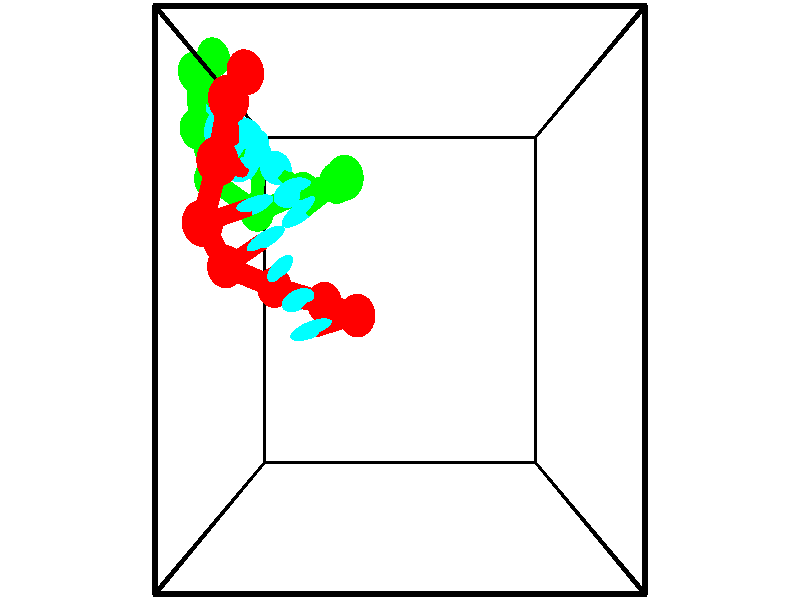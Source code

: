 // switches for output
#declare DRAW_BASES = 1; // possible values are 0, 1; only relevant for DNA ribbons
#declare DRAW_BASES_TYPE = 3; // possible values are 1, 2, 3; only relevant for DNA ribbons
#declare DRAW_FOG = 0; // set to 1 to enable fog

#include "colors.inc"

#include "transforms.inc"
background { rgb <1, 1, 1>}

#default {
   normal{
       ripples 0.25
       frequency 0.20
       turbulence 0.2
       lambda 5
   }
	finish {
		phong 0.1
		phong_size 40.
	}
}

// original window dimensions: 1024x640


// camera settings

camera {
	sky <-0, 1, 0>
	up <-0, 1, 0>
	right 1.6 * <1, 0, 0>
	location <2.5, 2.5, 11.1562>
	look_at <2.5, 2.5, 2.5>
	direction <0, 0, -8.6562>
	angle 67.0682
}


# declare cpy_camera_pos = <2.5, 2.5, 11.1562>;
# if (DRAW_FOG = 1)
fog {
	fog_type 2
	up vnormalize(cpy_camera_pos)
	color rgbt<1,1,1,0.3>
	distance 1e-5
	fog_alt 3e-3
	fog_offset 4
}
# end


// LIGHTS

# declare lum = 6;
global_settings {
	ambient_light rgb lum * <0.05, 0.05, 0.05>
	max_trace_level 15
}# declare cpy_direct_light_amount = 0.25;
light_source
{	1000 * <-1, -1, 1>,
	rgb lum * cpy_direct_light_amount
	parallel
}

light_source
{	1000 * <1, 1, -1>,
	rgb lum * cpy_direct_light_amount
	parallel
}

// strand 0

// nucleotide -1

// particle -1
sphere {
	<1.912583, 2.321124, 2.867233> 0.250000
	pigment { color rgbt <1,0,0,0> }
	no_shadow
}
cylinder {
	<1.587177, 2.238289, 3.084602>,  <1.391934, 2.188588, 3.215024>, 0.100000
	pigment { color rgbt <1,0,0,0> }
	no_shadow
}
cylinder {
	<1.587177, 2.238289, 3.084602>,  <1.912583, 2.321124, 2.867233>, 0.100000
	pigment { color rgbt <1,0,0,0> }
	no_shadow
}

// particle -1
sphere {
	<1.587177, 2.238289, 3.084602> 0.100000
	pigment { color rgbt <1,0,0,0> }
	no_shadow
}
sphere {
	0, 1
	scale<0.080000,0.200000,0.300000>
	matrix <-0.384833, 0.892287, -0.236067,
		-0.436002, -0.401171, -0.805583,
		-0.813515, -0.207089, 0.543423,
		1.343123, 2.176162, 3.247629>
	pigment { color rgbt <0,1,1,0> }
	no_shadow
}
cylinder {
	<1.407048, 2.468141, 2.435194>,  <1.912583, 2.321124, 2.867233>, 0.130000
	pigment { color rgbt <1,0,0,0> }
	no_shadow
}

// nucleotide -1

// particle -1
sphere {
	<1.407048, 2.468141, 2.435194> 0.250000
	pigment { color rgbt <1,0,0,0> }
	no_shadow
}
cylinder {
	<1.253487, 2.485283, 2.804146>,  <1.161350, 2.495568, 3.025517>, 0.100000
	pigment { color rgbt <1,0,0,0> }
	no_shadow
}
cylinder {
	<1.253487, 2.485283, 2.804146>,  <1.407048, 2.468141, 2.435194>, 0.100000
	pigment { color rgbt <1,0,0,0> }
	no_shadow
}

// particle -1
sphere {
	<1.253487, 2.485283, 2.804146> 0.100000
	pigment { color rgbt <1,0,0,0> }
	no_shadow
}
sphere {
	0, 1
	scale<0.080000,0.200000,0.300000>
	matrix <-0.522974, 0.813170, -0.255447,
		-0.760997, -0.580447, -0.289766,
		-0.383902, 0.042855, 0.922379,
		1.138316, 2.498139, 3.080859>
	pigment { color rgbt <0,1,1,0> }
	no_shadow
}
cylinder {
	<0.660539, 2.653987, 2.311912>,  <1.407048, 2.468141, 2.435194>, 0.130000
	pigment { color rgbt <1,0,0,0> }
	no_shadow
}

// nucleotide -1

// particle -1
sphere {
	<0.660539, 2.653987, 2.311912> 0.250000
	pigment { color rgbt <1,0,0,0> }
	no_shadow
}
cylinder {
	<0.780071, 2.768929, 2.675919>,  <0.851790, 2.837893, 2.894322>, 0.100000
	pigment { color rgbt <1,0,0,0> }
	no_shadow
}
cylinder {
	<0.780071, 2.768929, 2.675919>,  <0.660539, 2.653987, 2.311912>, 0.100000
	pigment { color rgbt <1,0,0,0> }
	no_shadow
}

// particle -1
sphere {
	<0.780071, 2.768929, 2.675919> 0.100000
	pigment { color rgbt <1,0,0,0> }
	no_shadow
}
sphere {
	0, 1
	scale<0.080000,0.200000,0.300000>
	matrix <-0.586962, 0.807225, -0.062149,
		-0.752447, -0.515573, 0.409888,
		0.298830, 0.287352, 0.910016,
		0.869720, 2.855134, 2.948923>
	pigment { color rgbt <0,1,1,0> }
	no_shadow
}
cylinder {
	<0.075102, 2.886411, 2.750906>,  <0.660539, 2.653987, 2.311912>, 0.130000
	pigment { color rgbt <1,0,0,0> }
	no_shadow
}

// nucleotide -1

// particle -1
sphere {
	<0.075102, 2.886411, 2.750906> 0.250000
	pigment { color rgbt <1,0,0,0> }
	no_shadow
}
cylinder {
	<0.417160, 3.058464, 2.866638>,  <0.622395, 3.161696, 2.936078>, 0.100000
	pigment { color rgbt <1,0,0,0> }
	no_shadow
}
cylinder {
	<0.417160, 3.058464, 2.866638>,  <0.075102, 2.886411, 2.750906>, 0.100000
	pigment { color rgbt <1,0,0,0> }
	no_shadow
}

// particle -1
sphere {
	<0.417160, 3.058464, 2.866638> 0.100000
	pigment { color rgbt <1,0,0,0> }
	no_shadow
}
sphere {
	0, 1
	scale<0.080000,0.200000,0.300000>
	matrix <-0.429285, 0.900462, -0.069879,
		-0.290588, -0.064449, 0.954675,
		0.855145, 0.430133, 0.289331,
		0.673704, 3.187504, 2.953437>
	pigment { color rgbt <0,1,1,0> }
	no_shadow
}
cylinder {
	<-0.019442, 3.315503, 3.455725>,  <0.075102, 2.886411, 2.750906>, 0.130000
	pigment { color rgbt <1,0,0,0> }
	no_shadow
}

// nucleotide -1

// particle -1
sphere {
	<-0.019442, 3.315503, 3.455725> 0.250000
	pigment { color rgbt <1,0,0,0> }
	no_shadow
}
cylinder {
	<0.295959, 3.447212, 3.247940>,  <0.485200, 3.526238, 3.123269>, 0.100000
	pigment { color rgbt <1,0,0,0> }
	no_shadow
}
cylinder {
	<0.295959, 3.447212, 3.247940>,  <-0.019442, 3.315503, 3.455725>, 0.100000
	pigment { color rgbt <1,0,0,0> }
	no_shadow
}

// particle -1
sphere {
	<0.295959, 3.447212, 3.247940> 0.100000
	pigment { color rgbt <1,0,0,0> }
	no_shadow
}
sphere {
	0, 1
	scale<0.080000,0.200000,0.300000>
	matrix <-0.417706, 0.906642, -0.059348,
		0.451424, 0.263779, 0.852430,
		0.788504, 0.329273, -0.519462,
		0.532511, 3.545994, 3.092101>
	pigment { color rgbt <0,1,1,0> }
	no_shadow
}
cylinder {
	<0.261065, 3.919019, 3.738390>,  <-0.019442, 3.315503, 3.455725>, 0.130000
	pigment { color rgbt <1,0,0,0> }
	no_shadow
}

// nucleotide -1

// particle -1
sphere {
	<0.261065, 3.919019, 3.738390> 0.250000
	pigment { color rgbt <1,0,0,0> }
	no_shadow
}
cylinder {
	<0.346512, 3.944649, 3.348465>,  <0.397780, 3.960027, 3.114510>, 0.100000
	pigment { color rgbt <1,0,0,0> }
	no_shadow
}
cylinder {
	<0.346512, 3.944649, 3.348465>,  <0.261065, 3.919019, 3.738390>, 0.100000
	pigment { color rgbt <1,0,0,0> }
	no_shadow
}

// particle -1
sphere {
	<0.346512, 3.944649, 3.348465> 0.100000
	pigment { color rgbt <1,0,0,0> }
	no_shadow
}
sphere {
	0, 1
	scale<0.080000,0.200000,0.300000>
	matrix <-0.623310, 0.777287, -0.085499,
		0.752231, 0.625875, 0.205981,
		0.213618, 0.064075, -0.974814,
		0.410597, 3.963871, 3.056021>
	pigment { color rgbt <0,1,1,0> }
	no_shadow
}
cylinder {
	<0.329793, 4.615230, 3.510570>,  <0.261065, 3.919019, 3.738390>, 0.130000
	pigment { color rgbt <1,0,0,0> }
	no_shadow
}

// nucleotide -1

// particle -1
sphere {
	<0.329793, 4.615230, 3.510570> 0.250000
	pigment { color rgbt <1,0,0,0> }
	no_shadow
}
cylinder {
	<0.257370, 4.431778, 3.162575>,  <0.213916, 4.321707, 2.953778>, 0.100000
	pigment { color rgbt <1,0,0,0> }
	no_shadow
}
cylinder {
	<0.257370, 4.431778, 3.162575>,  <0.329793, 4.615230, 3.510570>, 0.100000
	pigment { color rgbt <1,0,0,0> }
	no_shadow
}

// particle -1
sphere {
	<0.257370, 4.431778, 3.162575> 0.100000
	pigment { color rgbt <1,0,0,0> }
	no_shadow
}
sphere {
	0, 1
	scale<0.080000,0.200000,0.300000>
	matrix <-0.547555, 0.781830, -0.298203,
		0.816947, 0.422374, -0.392680,
		-0.181056, -0.458630, -0.869987,
		0.203053, 4.294189, 2.901579>
	pigment { color rgbt <0,1,1,0> }
	no_shadow
}
cylinder {
	<0.377690, 5.105376, 2.865331>,  <0.329793, 4.615230, 3.510570>, 0.130000
	pigment { color rgbt <1,0,0,0> }
	no_shadow
}

// nucleotide -1

// particle -1
sphere {
	<0.377690, 5.105376, 2.865331> 0.250000
	pigment { color rgbt <1,0,0,0> }
	no_shadow
}
cylinder {
	<0.136620, 4.811455, 2.740852>,  <-0.008023, 4.635102, 2.666165>, 0.100000
	pigment { color rgbt <1,0,0,0> }
	no_shadow
}
cylinder {
	<0.136620, 4.811455, 2.740852>,  <0.377690, 5.105376, 2.865331>, 0.100000
	pigment { color rgbt <1,0,0,0> }
	no_shadow
}

// particle -1
sphere {
	<0.136620, 4.811455, 2.740852> 0.100000
	pigment { color rgbt <1,0,0,0> }
	no_shadow
}
sphere {
	0, 1
	scale<0.080000,0.200000,0.300000>
	matrix <-0.619147, 0.676612, -0.398563,
		0.503426, -0.047528, -0.862730,
		-0.602676, -0.734804, -0.311197,
		-0.044183, 4.591013, 2.647493>
	pigment { color rgbt <0,1,1,0> }
	no_shadow
}
// strand 1

// nucleotide -1

// particle -1
sphere {
	<-0.465195, 5.717221, 1.553595> 0.250000
	pigment { color rgbt <0,1,0,0> }
	no_shadow
}
cylinder {
	<-0.478186, 5.340485, 1.419800>,  <-0.485981, 5.114443, 1.339523>, 0.100000
	pigment { color rgbt <0,1,0,0> }
	no_shadow
}
cylinder {
	<-0.478186, 5.340485, 1.419800>,  <-0.465195, 5.717221, 1.553595>, 0.100000
	pigment { color rgbt <0,1,0,0> }
	no_shadow
}

// particle -1
sphere {
	<-0.478186, 5.340485, 1.419800> 0.100000
	pigment { color rgbt <0,1,0,0> }
	no_shadow
}
sphere {
	0, 1
	scale<0.080000,0.200000,0.300000>
	matrix <0.598545, -0.286344, 0.748165,
		-0.800430, -0.175908, 0.573034,
		-0.032477, -0.941841, -0.334487,
		-0.487929, 5.057932, 1.319454>
	pigment { color rgbt <0,1,1,0> }
	no_shadow
}
cylinder {
	<-0.557511, 5.332187, 2.125453>,  <-0.465195, 5.717221, 1.553595>, 0.130000
	pigment { color rgbt <0,1,0,0> }
	no_shadow
}

// nucleotide -1

// particle -1
sphere {
	<-0.557511, 5.332187, 2.125453> 0.250000
	pigment { color rgbt <0,1,0,0> }
	no_shadow
}
cylinder {
	<-0.397301, 5.075745, 1.863594>,  <-0.301175, 4.921879, 1.706479>, 0.100000
	pigment { color rgbt <0,1,0,0> }
	no_shadow
}
cylinder {
	<-0.397301, 5.075745, 1.863594>,  <-0.557511, 5.332187, 2.125453>, 0.100000
	pigment { color rgbt <0,1,0,0> }
	no_shadow
}

// particle -1
sphere {
	<-0.397301, 5.075745, 1.863594> 0.100000
	pigment { color rgbt <0,1,0,0> }
	no_shadow
}
sphere {
	0, 1
	scale<0.080000,0.200000,0.300000>
	matrix <0.614792, -0.341735, 0.710808,
		-0.679419, -0.687168, 0.257274,
		0.400525, -0.641106, -0.654647,
		-0.277143, 4.883413, 1.667200>
	pigment { color rgbt <0,1,1,0> }
	no_shadow
}
cylinder {
	<-0.502810, 4.607649, 2.206940>,  <-0.557511, 5.332187, 2.125453>, 0.130000
	pigment { color rgbt <0,1,0,0> }
	no_shadow
}

// nucleotide -1

// particle -1
sphere {
	<-0.502810, 4.607649, 2.206940> 0.250000
	pigment { color rgbt <0,1,0,0> }
	no_shadow
}
cylinder {
	<-0.174033, 4.632950, 1.980522>,  <0.023234, 4.648130, 1.844671>, 0.100000
	pigment { color rgbt <0,1,0,0> }
	no_shadow
}
cylinder {
	<-0.174033, 4.632950, 1.980522>,  <-0.502810, 4.607649, 2.206940>, 0.100000
	pigment { color rgbt <0,1,0,0> }
	no_shadow
}

// particle -1
sphere {
	<-0.174033, 4.632950, 1.980522> 0.100000
	pigment { color rgbt <0,1,0,0> }
	no_shadow
}
sphere {
	0, 1
	scale<0.080000,0.200000,0.300000>
	matrix <0.552317, -0.331256, 0.764993,
		-0.139118, -0.941418, -0.307209,
		0.821944, 0.063253, -0.566045,
		0.072550, 4.651926, 1.810708>
	pigment { color rgbt <0,1,1,0> }
	no_shadow
}
cylinder {
	<-0.322189, 4.002383, 2.112079>,  <-0.502810, 4.607649, 2.206940>, 0.130000
	pigment { color rgbt <0,1,0,0> }
	no_shadow
}

// nucleotide -1

// particle -1
sphere {
	<-0.322189, 4.002383, 2.112079> 0.250000
	pigment { color rgbt <0,1,0,0> }
	no_shadow
}
cylinder {
	<0.005725, 4.230545, 2.091728>,  <0.202474, 4.367443, 2.079518>, 0.100000
	pigment { color rgbt <0,1,0,0> }
	no_shadow
}
cylinder {
	<0.005725, 4.230545, 2.091728>,  <-0.322189, 4.002383, 2.112079>, 0.100000
	pigment { color rgbt <0,1,0,0> }
	no_shadow
}

// particle -1
sphere {
	<0.005725, 4.230545, 2.091728> 0.100000
	pigment { color rgbt <0,1,0,0> }
	no_shadow
}
sphere {
	0, 1
	scale<0.080000,0.200000,0.300000>
	matrix <0.369940, -0.459663, 0.807375,
		0.437145, -0.680696, -0.587841,
		0.819786, 0.570406, -0.050877,
		0.251661, 4.401667, 2.076465>
	pigment { color rgbt <0,1,1,0> }
	no_shadow
}
cylinder {
	<0.335517, 3.611984, 2.017847>,  <-0.322190, 4.002383, 2.112079>, 0.130000
	pigment { color rgbt <0,1,0,0> }
	no_shadow
}

// nucleotide -1

// particle -1
sphere {
	<0.335517, 3.611984, 2.017847> 0.250000
	pigment { color rgbt <0,1,0,0> }
	no_shadow
}
cylinder {
	<0.394548, 3.946198, 2.229546>,  <0.429967, 4.146726, 2.356565>, 0.100000
	pigment { color rgbt <0,1,0,0> }
	no_shadow
}
cylinder {
	<0.394548, 3.946198, 2.229546>,  <0.335517, 3.611984, 2.017847>, 0.100000
	pigment { color rgbt <0,1,0,0> }
	no_shadow
}

// particle -1
sphere {
	<0.394548, 3.946198, 2.229546> 0.100000
	pigment { color rgbt <0,1,0,0> }
	no_shadow
}
sphere {
	0, 1
	scale<0.080000,0.200000,0.300000>
	matrix <0.361036, -0.543690, 0.757664,
		0.920801, 0.079263, -0.381895,
		0.147577, 0.835535, 0.529247,
		0.438822, 4.196858, 2.388319>
	pigment { color rgbt <0,1,1,0> }
	no_shadow
}
cylinder {
	<1.039217, 3.858384, 2.038811>,  <0.335517, 3.611984, 2.017847>, 0.130000
	pigment { color rgbt <0,1,0,0> }
	no_shadow
}

// nucleotide -1

// particle -1
sphere {
	<1.039217, 3.858384, 2.038811> 0.250000
	pigment { color rgbt <0,1,0,0> }
	no_shadow
}
cylinder {
	<0.876123, 3.967316, 2.387428>,  <0.778267, 4.032675, 2.596599>, 0.100000
	pigment { color rgbt <0,1,0,0> }
	no_shadow
}
cylinder {
	<0.876123, 3.967316, 2.387428>,  <1.039217, 3.858384, 2.038811>, 0.100000
	pigment { color rgbt <0,1,0,0> }
	no_shadow
}

// particle -1
sphere {
	<0.876123, 3.967316, 2.387428> 0.100000
	pigment { color rgbt <0,1,0,0> }
	no_shadow
}
sphere {
	0, 1
	scale<0.080000,0.200000,0.300000>
	matrix <0.601875, -0.637625, 0.480813,
		0.686658, 0.720604, 0.096074,
		-0.407735, 0.272330, 0.871544,
		0.753803, 4.049015, 2.648891>
	pigment { color rgbt <0,1,1,0> }
	no_shadow
}
cylinder {
	<1.581720, 3.911512, 2.417725>,  <1.039217, 3.858384, 2.038811>, 0.130000
	pigment { color rgbt <0,1,0,0> }
	no_shadow
}

// nucleotide -1

// particle -1
sphere {
	<1.581720, 3.911512, 2.417725> 0.250000
	pigment { color rgbt <0,1,0,0> }
	no_shadow
}
cylinder {
	<1.265031, 3.811615, 2.640724>,  <1.075017, 3.751677, 2.774523>, 0.100000
	pigment { color rgbt <0,1,0,0> }
	no_shadow
}
cylinder {
	<1.265031, 3.811615, 2.640724>,  <1.581720, 3.911512, 2.417725>, 0.100000
	pigment { color rgbt <0,1,0,0> }
	no_shadow
}

// particle -1
sphere {
	<1.265031, 3.811615, 2.640724> 0.100000
	pigment { color rgbt <0,1,0,0> }
	no_shadow
}
sphere {
	0, 1
	scale<0.080000,0.200000,0.300000>
	matrix <0.560987, -0.658474, 0.501703,
		0.241801, 0.709959, 0.661431,
		-0.791723, -0.249741, 0.557497,
		1.027514, 3.736693, 2.807973>
	pigment { color rgbt <0,1,1,0> }
	no_shadow
}
cylinder {
	<1.767788, 3.849965, 3.147878>,  <1.581720, 3.911512, 2.417725>, 0.130000
	pigment { color rgbt <0,1,0,0> }
	no_shadow
}

// nucleotide -1

// particle -1
sphere {
	<1.767788, 3.849965, 3.147878> 0.250000
	pigment { color rgbt <0,1,0,0> }
	no_shadow
}
cylinder {
	<1.430047, 3.641708, 3.097275>,  <1.227403, 3.516755, 3.066913>, 0.100000
	pigment { color rgbt <0,1,0,0> }
	no_shadow
}
cylinder {
	<1.430047, 3.641708, 3.097275>,  <1.767788, 3.849965, 3.147878>, 0.100000
	pigment { color rgbt <0,1,0,0> }
	no_shadow
}

// particle -1
sphere {
	<1.430047, 3.641708, 3.097275> 0.100000
	pigment { color rgbt <0,1,0,0> }
	no_shadow
}
sphere {
	0, 1
	scale<0.080000,0.200000,0.300000>
	matrix <0.493381, -0.847601, 0.195315,
		-0.208917, 0.102498, 0.972547,
		-0.844351, -0.520641, -0.126508,
		1.176742, 3.485516, 3.059322>
	pigment { color rgbt <0,1,1,0> }
	no_shadow
}
// box output
cylinder {
	<0.000000, 0.000000, 0.000000>,  <5.000000, 0.000000, 0.000000>, 0.025000
	pigment { color rgbt <0,0,0,0> }
	no_shadow
}
cylinder {
	<0.000000, 0.000000, 0.000000>,  <0.000000, 5.000000, 0.000000>, 0.025000
	pigment { color rgbt <0,0,0,0> }
	no_shadow
}
cylinder {
	<0.000000, 0.000000, 0.000000>,  <0.000000, 0.000000, 5.000000>, 0.025000
	pigment { color rgbt <0,0,0,0> }
	no_shadow
}
cylinder {
	<5.000000, 5.000000, 5.000000>,  <0.000000, 5.000000, 5.000000>, 0.025000
	pigment { color rgbt <0,0,0,0> }
	no_shadow
}
cylinder {
	<5.000000, 5.000000, 5.000000>,  <5.000000, 0.000000, 5.000000>, 0.025000
	pigment { color rgbt <0,0,0,0> }
	no_shadow
}
cylinder {
	<5.000000, 5.000000, 5.000000>,  <5.000000, 5.000000, 0.000000>, 0.025000
	pigment { color rgbt <0,0,0,0> }
	no_shadow
}
cylinder {
	<0.000000, 0.000000, 5.000000>,  <0.000000, 5.000000, 5.000000>, 0.025000
	pigment { color rgbt <0,0,0,0> }
	no_shadow
}
cylinder {
	<0.000000, 0.000000, 5.000000>,  <5.000000, 0.000000, 5.000000>, 0.025000
	pigment { color rgbt <0,0,0,0> }
	no_shadow
}
cylinder {
	<5.000000, 5.000000, 0.000000>,  <0.000000, 5.000000, 0.000000>, 0.025000
	pigment { color rgbt <0,0,0,0> }
	no_shadow
}
cylinder {
	<5.000000, 5.000000, 0.000000>,  <5.000000, 0.000000, 0.000000>, 0.025000
	pigment { color rgbt <0,0,0,0> }
	no_shadow
}
cylinder {
	<5.000000, 0.000000, 5.000000>,  <5.000000, 0.000000, 0.000000>, 0.025000
	pigment { color rgbt <0,0,0,0> }
	no_shadow
}
cylinder {
	<0.000000, 5.000000, 0.000000>,  <0.000000, 5.000000, 5.000000>, 0.025000
	pigment { color rgbt <0,0,0,0> }
	no_shadow
}
// end of box output
